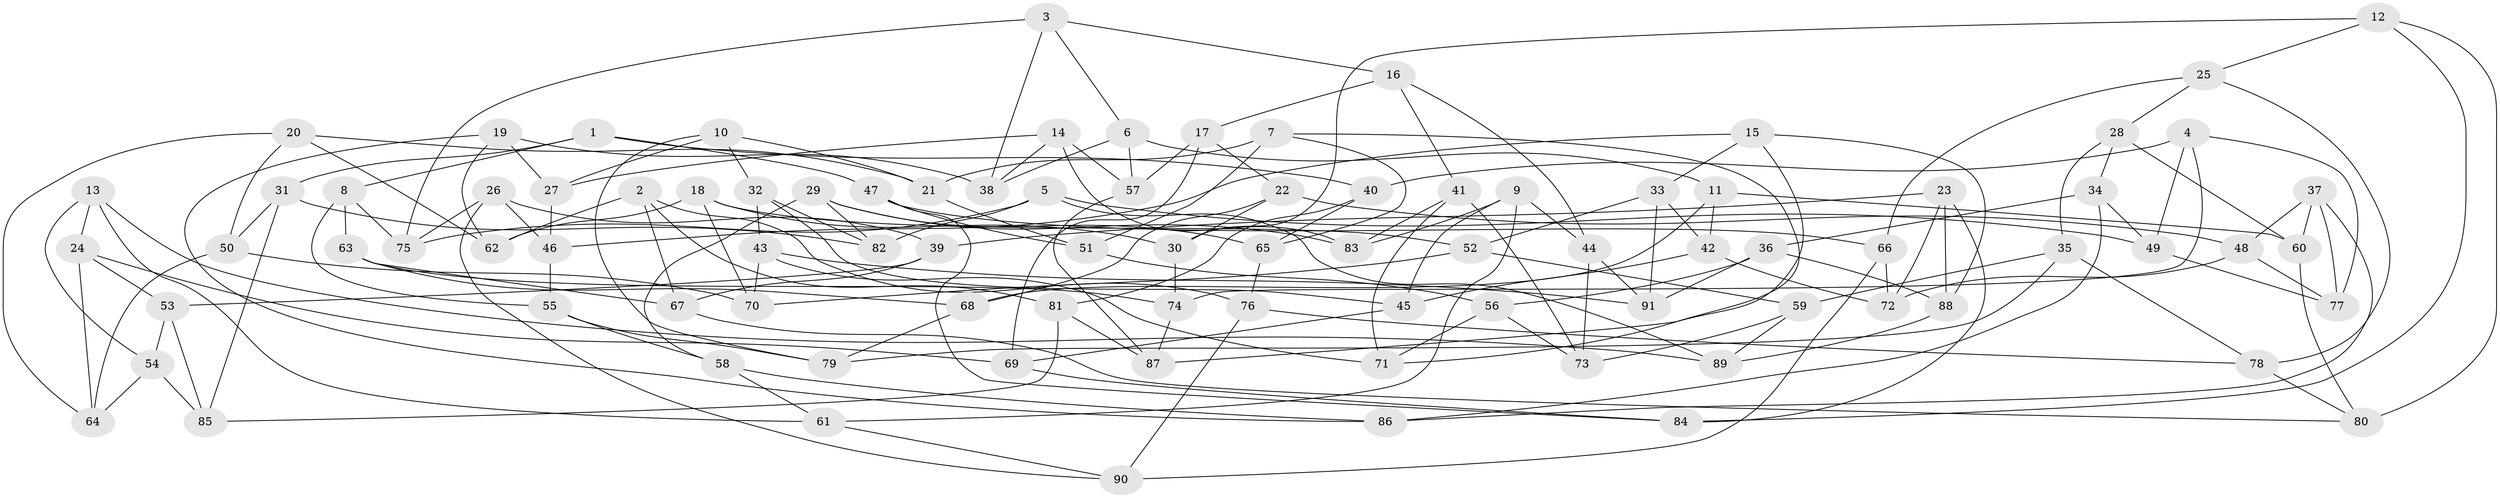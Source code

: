 // Generated by graph-tools (version 1.1) at 2025/16/03/09/25 04:16:26]
// undirected, 91 vertices, 182 edges
graph export_dot {
graph [start="1"]
  node [color=gray90,style=filled];
  1;
  2;
  3;
  4;
  5;
  6;
  7;
  8;
  9;
  10;
  11;
  12;
  13;
  14;
  15;
  16;
  17;
  18;
  19;
  20;
  21;
  22;
  23;
  24;
  25;
  26;
  27;
  28;
  29;
  30;
  31;
  32;
  33;
  34;
  35;
  36;
  37;
  38;
  39;
  40;
  41;
  42;
  43;
  44;
  45;
  46;
  47;
  48;
  49;
  50;
  51;
  52;
  53;
  54;
  55;
  56;
  57;
  58;
  59;
  60;
  61;
  62;
  63;
  64;
  65;
  66;
  67;
  68;
  69;
  70;
  71;
  72;
  73;
  74;
  75;
  76;
  77;
  78;
  79;
  80;
  81;
  82;
  83;
  84;
  85;
  86;
  87;
  88;
  89;
  90;
  91;
  1 -- 47;
  1 -- 40;
  1 -- 8;
  1 -- 31;
  2 -- 81;
  2 -- 76;
  2 -- 62;
  2 -- 67;
  3 -- 75;
  3 -- 38;
  3 -- 6;
  3 -- 16;
  4 -- 49;
  4 -- 74;
  4 -- 40;
  4 -- 77;
  5 -- 82;
  5 -- 89;
  5 -- 75;
  5 -- 49;
  6 -- 38;
  6 -- 57;
  6 -- 11;
  7 -- 71;
  7 -- 51;
  7 -- 65;
  7 -- 21;
  8 -- 75;
  8 -- 55;
  8 -- 63;
  9 -- 83;
  9 -- 44;
  9 -- 45;
  9 -- 61;
  10 -- 79;
  10 -- 32;
  10 -- 21;
  10 -- 27;
  11 -- 60;
  11 -- 42;
  11 -- 68;
  12 -- 25;
  12 -- 84;
  12 -- 80;
  12 -- 30;
  13 -- 89;
  13 -- 24;
  13 -- 61;
  13 -- 54;
  14 -- 83;
  14 -- 57;
  14 -- 27;
  14 -- 38;
  15 -- 88;
  15 -- 46;
  15 -- 87;
  15 -- 33;
  16 -- 41;
  16 -- 17;
  16 -- 44;
  17 -- 22;
  17 -- 69;
  17 -- 57;
  18 -- 70;
  18 -- 30;
  18 -- 52;
  18 -- 62;
  19 -- 86;
  19 -- 27;
  19 -- 38;
  19 -- 62;
  20 -- 21;
  20 -- 62;
  20 -- 64;
  20 -- 50;
  21 -- 51;
  22 -- 68;
  22 -- 30;
  22 -- 48;
  23 -- 84;
  23 -- 39;
  23 -- 88;
  23 -- 72;
  24 -- 64;
  24 -- 53;
  24 -- 69;
  25 -- 28;
  25 -- 66;
  25 -- 78;
  26 -- 46;
  26 -- 39;
  26 -- 75;
  26 -- 90;
  27 -- 46;
  28 -- 35;
  28 -- 34;
  28 -- 60;
  29 -- 58;
  29 -- 65;
  29 -- 82;
  29 -- 83;
  30 -- 74;
  31 -- 82;
  31 -- 50;
  31 -- 85;
  32 -- 82;
  32 -- 45;
  32 -- 43;
  33 -- 42;
  33 -- 91;
  33 -- 52;
  34 -- 86;
  34 -- 49;
  34 -- 36;
  35 -- 59;
  35 -- 78;
  35 -- 79;
  36 -- 88;
  36 -- 56;
  36 -- 91;
  37 -- 86;
  37 -- 60;
  37 -- 77;
  37 -- 48;
  39 -- 53;
  39 -- 67;
  40 -- 81;
  40 -- 65;
  41 -- 71;
  41 -- 83;
  41 -- 73;
  42 -- 72;
  42 -- 45;
  43 -- 71;
  43 -- 91;
  43 -- 70;
  44 -- 91;
  44 -- 73;
  45 -- 69;
  46 -- 55;
  47 -- 66;
  47 -- 84;
  47 -- 51;
  48 -- 77;
  48 -- 72;
  49 -- 77;
  50 -- 64;
  50 -- 70;
  51 -- 56;
  52 -- 70;
  52 -- 59;
  53 -- 54;
  53 -- 85;
  54 -- 85;
  54 -- 64;
  55 -- 58;
  55 -- 79;
  56 -- 73;
  56 -- 71;
  57 -- 87;
  58 -- 61;
  58 -- 86;
  59 -- 73;
  59 -- 89;
  60 -- 80;
  61 -- 90;
  63 -- 74;
  63 -- 67;
  63 -- 68;
  65 -- 76;
  66 -- 90;
  66 -- 72;
  67 -- 80;
  68 -- 79;
  69 -- 84;
  74 -- 87;
  76 -- 90;
  76 -- 78;
  78 -- 80;
  81 -- 85;
  81 -- 87;
  88 -- 89;
}
